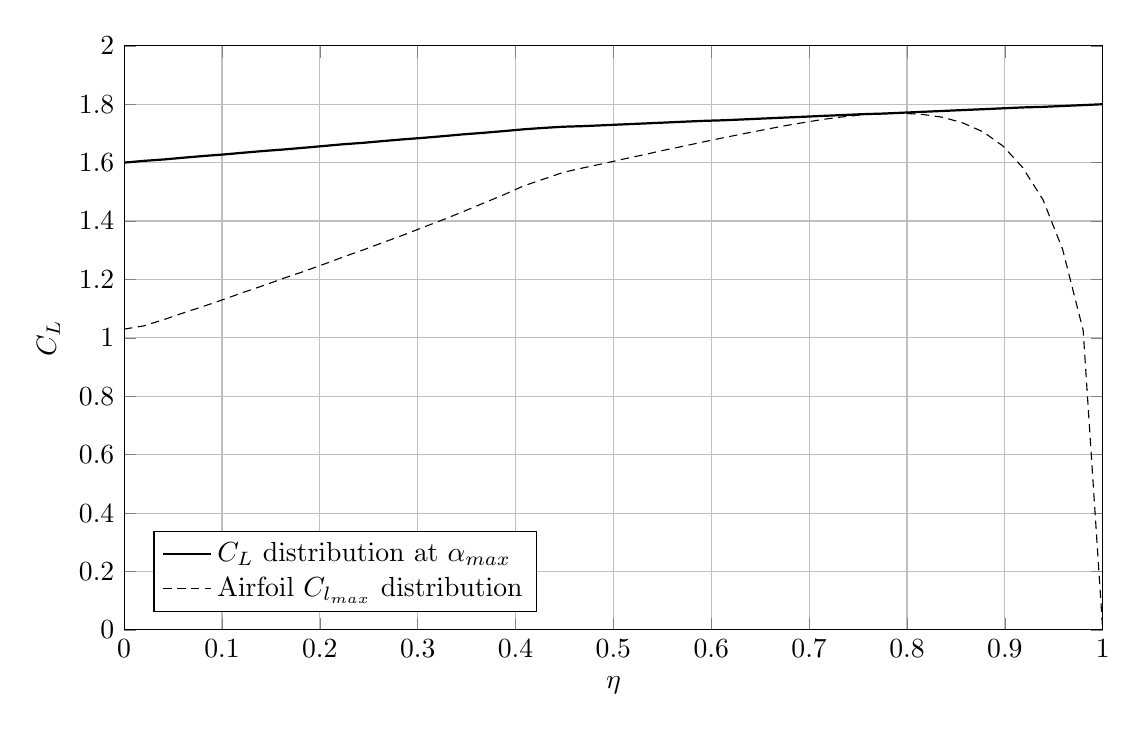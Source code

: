 %Stall Path of Wing 

\begin{tikzpicture}
\begin{axis}[
width=14.01cm,
height=9cm,
scaled ticks=false, tick label style={/pgf/number format/fixed},
xmin=0,
xmax=1,
xlabel={$\eta$},
xmajorgrids,
ymin=0,
ymax=2,
ylabel={$C_L$ },
ymajorgrids,
legend style={at={(0.03,0.1)},anchor=west,draw=black,fill=white,legend cell align=left},
legend entries = {$C_L$ distribution at $\alpha_{max}$\\Airfoil $C_{l_{max}}$ distribution\\}
]

\addplot [
color=black,
thick
]
table[row sep=crcr]{
0.0	1.6\\
0.02	1.606\\
0.041	1.611\\
0.061	1.617\\
0.082	1.623\\
0.102	1.628\\
0.122	1.634\\
0.143	1.64\\
0.163	1.645\\
0.184	1.651\\
0.204	1.657\\
0.224	1.663\\
0.245	1.668\\
0.265	1.674\\
0.286	1.68\\
0.306	1.685\\
0.327	1.691\\
0.347	1.697\\
0.367	1.702\\
0.388	1.708\\
0.408	1.714\\
0.429	1.719\\
0.449	1.723\\
0.469	1.725\\
0.49	1.728\\
0.51	1.731\\
0.531	1.734\\
0.551	1.737\\
0.571	1.74\\
0.592	1.743\\
0.612	1.745\\
0.633	1.748\\
0.653	1.751\\
0.673	1.754\\
0.694	1.757\\
0.714	1.76\\
0.735	1.763\\
0.755	1.766\\
0.776	1.768\\
0.796	1.771\\
0.816	1.774\\
0.837	1.777\\
0.857	1.78\\
0.878	1.783\\
0.898	1.786\\
0.918	1.789\\
0.939	1.791\\
0.959	1.794\\
0.98	1.797\\
1.0	1.8\\
};

\addplot [
color=black,
densely dashed
]
table[row sep=crcr]{
0.0	1.03\\
0.02	1.041\\
0.041	1.063\\
0.061	1.086\\
0.082	1.109\\
0.102	1.132\\
0.122	1.156\\
0.143	1.18\\
0.163	1.204\\
0.184	1.228\\
0.204	1.252\\
0.224	1.277\\
0.245	1.302\\
0.265	1.327\\
0.286	1.353\\
0.306	1.379\\
0.327	1.406\\
0.347	1.433\\
0.367	1.461\\
0.388	1.49\\
0.408	1.52\\
0.429	1.544\\
0.449	1.567\\
0.469	1.582\\
0.49	1.597\\
0.51	1.612\\
0.531	1.627\\
0.551	1.642\\
0.571	1.656\\
0.592	1.671\\
0.612	1.685\\
0.633	1.699\\
0.653	1.712\\
0.673	1.725\\
0.694	1.737\\
0.714	1.748\\
0.735	1.757\\
0.755	1.764\\
0.776	1.768\\
0.796	1.769\\
0.816	1.765\\
0.837	1.755\\
0.857	1.736\\
0.878	1.705\\
0.898	1.657\\
0.918	1.584\\
0.939	1.473\\
0.959	1.303\\
0.98	1.026\\
1.0	0.0\\
};
\end{axis}
\end{tikzpicture}%
